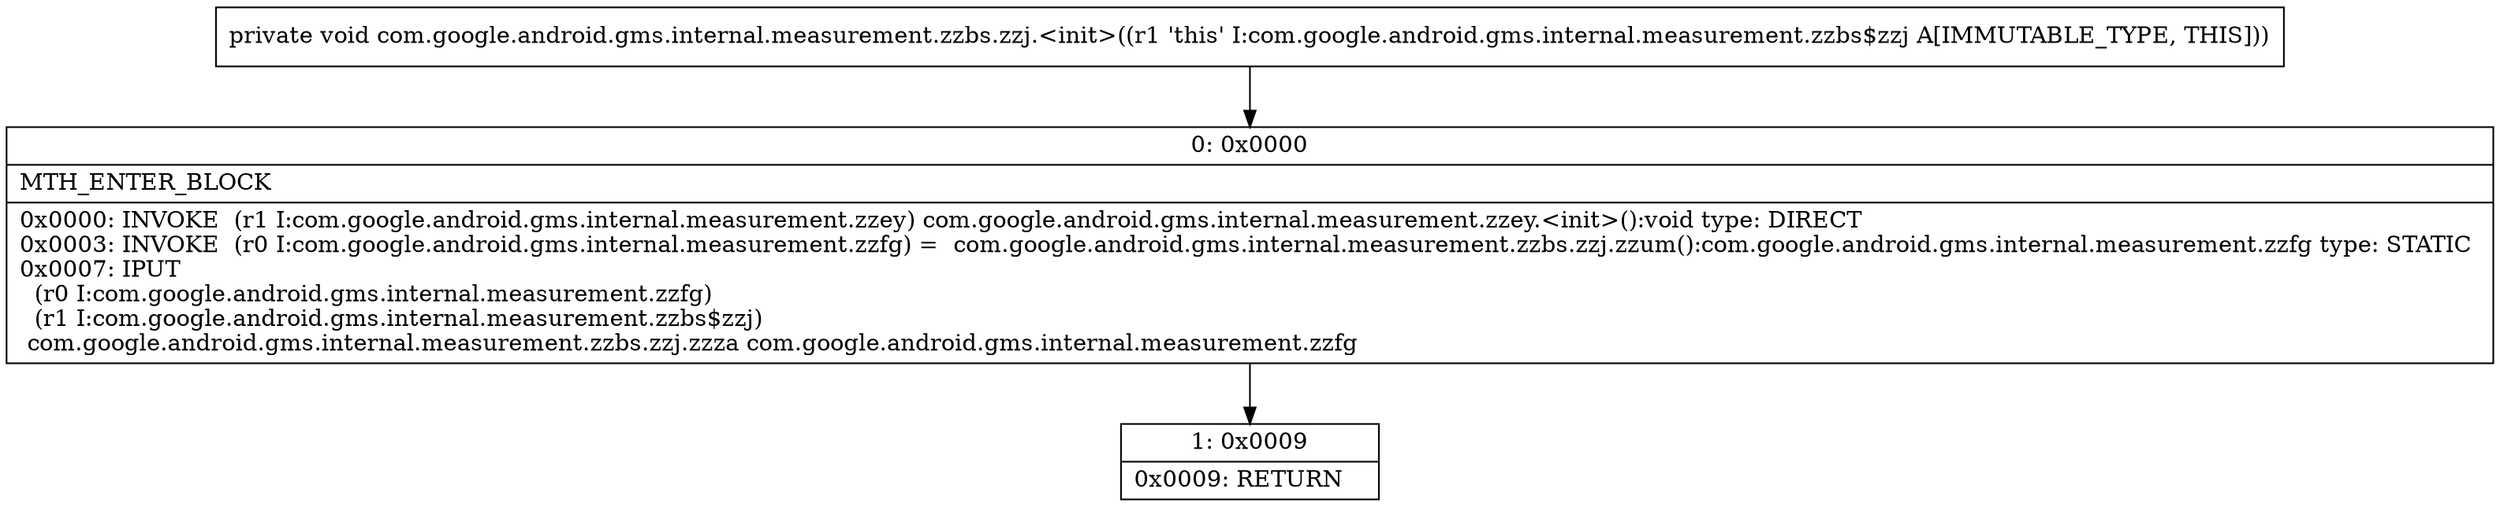 digraph "CFG forcom.google.android.gms.internal.measurement.zzbs.zzj.\<init\>()V" {
Node_0 [shape=record,label="{0\:\ 0x0000|MTH_ENTER_BLOCK\l|0x0000: INVOKE  (r1 I:com.google.android.gms.internal.measurement.zzey) com.google.android.gms.internal.measurement.zzey.\<init\>():void type: DIRECT \l0x0003: INVOKE  (r0 I:com.google.android.gms.internal.measurement.zzfg) =  com.google.android.gms.internal.measurement.zzbs.zzj.zzum():com.google.android.gms.internal.measurement.zzfg type: STATIC \l0x0007: IPUT  \l  (r0 I:com.google.android.gms.internal.measurement.zzfg)\l  (r1 I:com.google.android.gms.internal.measurement.zzbs$zzj)\l com.google.android.gms.internal.measurement.zzbs.zzj.zzza com.google.android.gms.internal.measurement.zzfg \l}"];
Node_1 [shape=record,label="{1\:\ 0x0009|0x0009: RETURN   \l}"];
MethodNode[shape=record,label="{private void com.google.android.gms.internal.measurement.zzbs.zzj.\<init\>((r1 'this' I:com.google.android.gms.internal.measurement.zzbs$zzj A[IMMUTABLE_TYPE, THIS])) }"];
MethodNode -> Node_0;
Node_0 -> Node_1;
}

